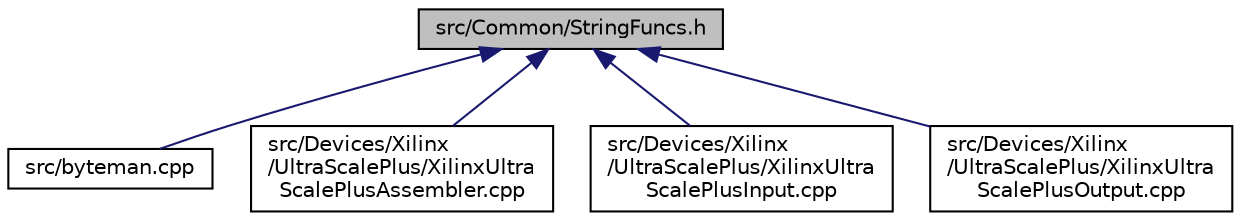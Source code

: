 digraph "src/Common/StringFuncs.h"
{
 // INTERACTIVE_SVG=YES
 // LATEX_PDF_SIZE
  edge [fontname="Helvetica",fontsize="10",labelfontname="Helvetica",labelfontsize="10"];
  node [fontname="Helvetica",fontsize="10",shape=record];
  Node1 [label="src/Common/StringFuncs.h",height=0.2,width=0.4,color="black", fillcolor="grey75", style="filled", fontcolor="black",tooltip=" "];
  Node1 -> Node2 [dir="back",color="midnightblue",fontsize="10",style="solid",fontname="Helvetica"];
  Node2 [label="src/byteman.cpp",height=0.2,width=0.4,color="black", fillcolor="white", style="filled",URL="$byteman_8cpp.html",tooltip=" "];
  Node1 -> Node3 [dir="back",color="midnightblue",fontsize="10",style="solid",fontname="Helvetica"];
  Node3 [label="src/Devices/Xilinx\l/UltraScalePlus/XilinxUltra\lScalePlusAssembler.cpp",height=0.2,width=0.4,color="black", fillcolor="white", style="filled",URL="$XilinxUltraScalePlusAssembler_8cpp.html",tooltip=" "];
  Node1 -> Node4 [dir="back",color="midnightblue",fontsize="10",style="solid",fontname="Helvetica"];
  Node4 [label="src/Devices/Xilinx\l/UltraScalePlus/XilinxUltra\lScalePlusInput.cpp",height=0.2,width=0.4,color="black", fillcolor="white", style="filled",URL="$XilinxUltraScalePlusInput_8cpp.html",tooltip=" "];
  Node1 -> Node5 [dir="back",color="midnightblue",fontsize="10",style="solid",fontname="Helvetica"];
  Node5 [label="src/Devices/Xilinx\l/UltraScalePlus/XilinxUltra\lScalePlusOutput.cpp",height=0.2,width=0.4,color="black", fillcolor="white", style="filled",URL="$XilinxUltraScalePlusOutput_8cpp.html",tooltip=" "];
}
